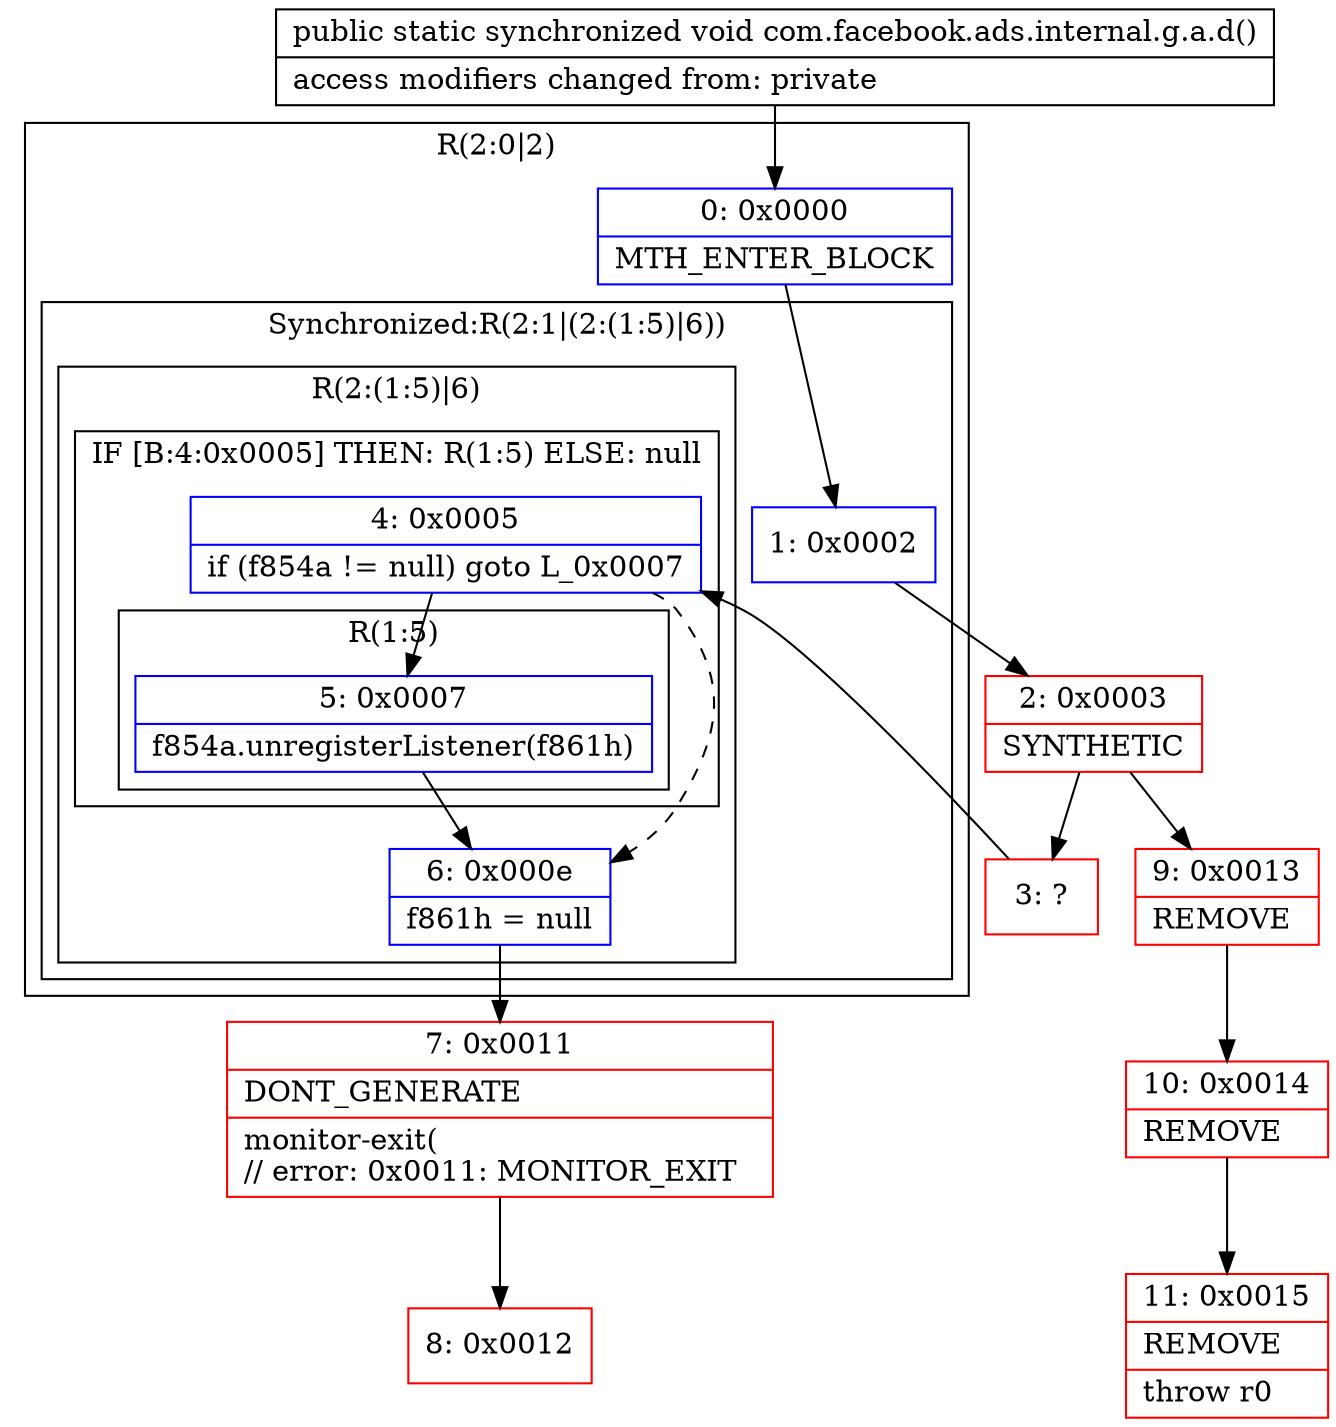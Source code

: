 digraph "CFG forcom.facebook.ads.internal.g.a.d()V" {
subgraph cluster_Region_974689870 {
label = "R(2:0|2)";
node [shape=record,color=blue];
Node_0 [shape=record,label="{0\:\ 0x0000|MTH_ENTER_BLOCK\l}"];
subgraph cluster_SynchronizedRegion_1791485954 {
label = "Synchronized:R(2:1|(2:(1:5)|6))";
node [shape=record,color=blue];
Node_1 [shape=record,label="{1\:\ 0x0002}"];
subgraph cluster_Region_44986012 {
label = "R(2:(1:5)|6)";
node [shape=record,color=blue];
subgraph cluster_IfRegion_1435060604 {
label = "IF [B:4:0x0005] THEN: R(1:5) ELSE: null";
node [shape=record,color=blue];
Node_4 [shape=record,label="{4\:\ 0x0005|if (f854a != null) goto L_0x0007\l}"];
subgraph cluster_Region_735911781 {
label = "R(1:5)";
node [shape=record,color=blue];
Node_5 [shape=record,label="{5\:\ 0x0007|f854a.unregisterListener(f861h)\l}"];
}
}
Node_6 [shape=record,label="{6\:\ 0x000e|f861h = null\l}"];
}
}
}
Node_2 [shape=record,color=red,label="{2\:\ 0x0003|SYNTHETIC\l}"];
Node_3 [shape=record,color=red,label="{3\:\ ?}"];
Node_7 [shape=record,color=red,label="{7\:\ 0x0011|DONT_GENERATE\l|monitor\-exit(\l\/\/ error: 0x0011: MONITOR_EXIT  \l}"];
Node_8 [shape=record,color=red,label="{8\:\ 0x0012}"];
Node_9 [shape=record,color=red,label="{9\:\ 0x0013|REMOVE\l}"];
Node_10 [shape=record,color=red,label="{10\:\ 0x0014|REMOVE\l}"];
Node_11 [shape=record,color=red,label="{11\:\ 0x0015|REMOVE\l|throw r0\l}"];
MethodNode[shape=record,label="{public static synchronized void com.facebook.ads.internal.g.a.d()  | access modifiers changed from: private\l}"];
MethodNode -> Node_0;
Node_0 -> Node_1;
Node_1 -> Node_2;
Node_4 -> Node_5;
Node_4 -> Node_6[style=dashed];
Node_5 -> Node_6;
Node_6 -> Node_7;
Node_2 -> Node_3;
Node_2 -> Node_9;
Node_3 -> Node_4;
Node_7 -> Node_8;
Node_9 -> Node_10;
Node_10 -> Node_11;
}

